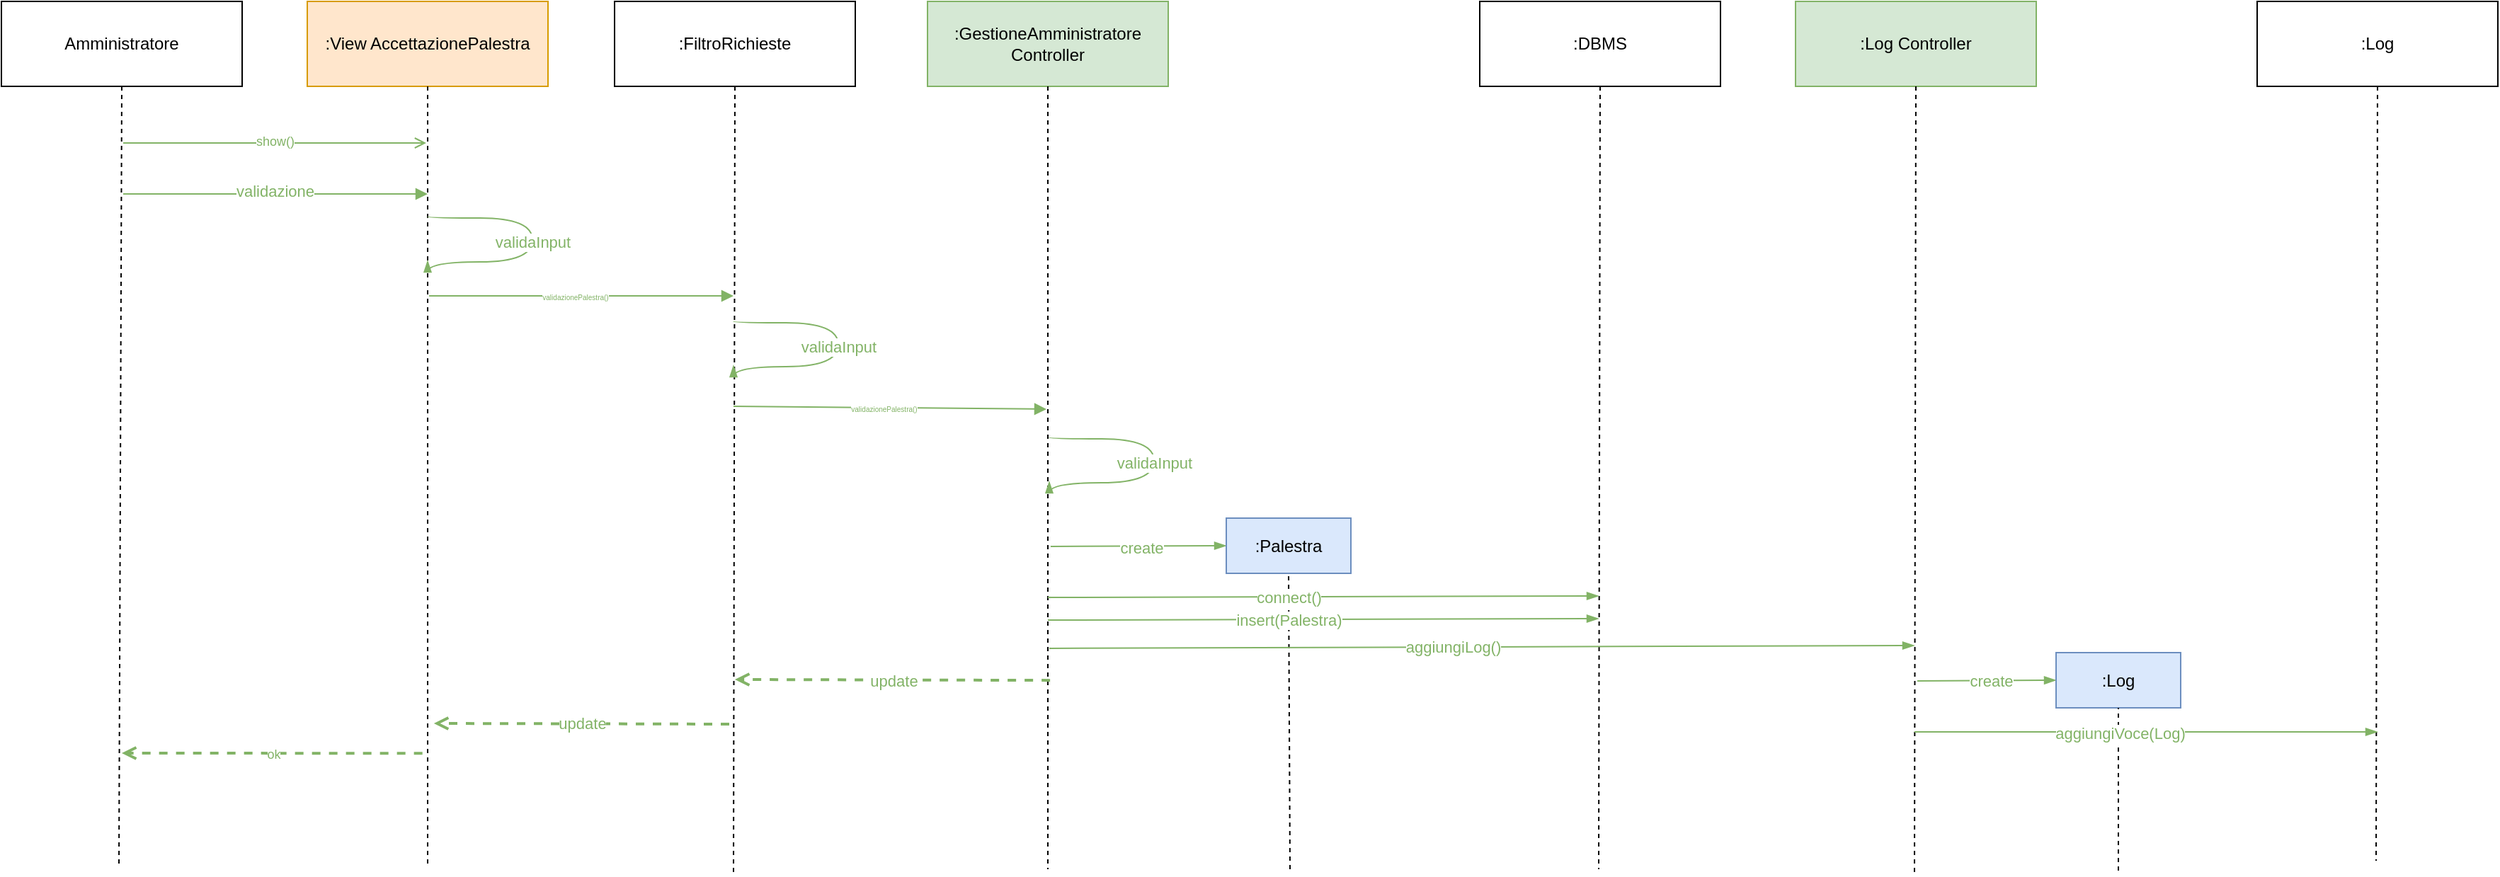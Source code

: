 <mxfile version="24.5.4" type="github">
  <diagram name="Page-1" id="gF6UFK7chyScmTmYwceF">
    <mxGraphModel dx="1685" dy="981" grid="0" gridSize="10" guides="1" tooltips="1" connect="1" arrows="1" fold="1" page="0" pageScale="1" pageWidth="850" pageHeight="1100" math="0" shadow="0">
      <root>
        <mxCell id="0" />
        <mxCell id="1" parent="0" />
        <mxCell id="C3ymOm5gCoxCKybidC8n-1" value=":View AccettazionePalestra" style="rounded=0;whiteSpace=wrap;html=1;fillColor=#ffe6cc;strokeColor=#d79b00;" parent="1" vertex="1">
          <mxGeometry x="256" y="40" width="170" height="60" as="geometry" />
        </mxCell>
        <mxCell id="C3ymOm5gCoxCKybidC8n-2" value="Amministratore" style="rounded=0;whiteSpace=wrap;html=1;" parent="1" vertex="1">
          <mxGeometry x="40" y="40" width="170" height="60" as="geometry" />
        </mxCell>
        <mxCell id="C3ymOm5gCoxCKybidC8n-3" value=":GestioneAmministratore Controller" style="rounded=0;whiteSpace=wrap;html=1;fillColor=#d5e8d4;strokeColor=#82b366;" parent="1" vertex="1">
          <mxGeometry x="694" y="40" width="170" height="60" as="geometry" />
        </mxCell>
        <mxCell id="C3ymOm5gCoxCKybidC8n-4" value="" style="endArrow=none;dashed=1;html=1;rounded=0;exitX=0.5;exitY=1;exitDx=0;exitDy=0;" parent="1" source="C3ymOm5gCoxCKybidC8n-2" edge="1">
          <mxGeometry width="50" height="50" relative="1" as="geometry">
            <mxPoint x="312" y="249" as="sourcePoint" />
            <mxPoint x="123" y="651" as="targetPoint" />
          </mxGeometry>
        </mxCell>
        <mxCell id="C3ymOm5gCoxCKybidC8n-5" value="" style="endArrow=none;dashed=1;html=1;rounded=0;exitX=0.5;exitY=1;exitDx=0;exitDy=0;" parent="1" source="C3ymOm5gCoxCKybidC8n-1" edge="1">
          <mxGeometry width="50" height="50" relative="1" as="geometry">
            <mxPoint x="341.5" y="104" as="sourcePoint" />
            <mxPoint x="341" y="652" as="targetPoint" />
          </mxGeometry>
        </mxCell>
        <mxCell id="C3ymOm5gCoxCKybidC8n-6" value="" style="endArrow=none;dashed=1;html=1;rounded=0;exitX=0.5;exitY=1;exitDx=0;exitDy=0;" parent="1" source="C3ymOm5gCoxCKybidC8n-3" edge="1">
          <mxGeometry width="50" height="50" relative="1" as="geometry">
            <mxPoint x="779.5" y="104" as="sourcePoint" />
            <mxPoint x="779" y="653" as="targetPoint" />
          </mxGeometry>
        </mxCell>
        <mxCell id="C3ymOm5gCoxCKybidC8n-7" value="" style="endArrow=open;html=1;rounded=0;endFill=0;fillColor=#d5e8d4;strokeColor=#82b366;" parent="1" edge="1">
          <mxGeometry width="50" height="50" relative="1" as="geometry">
            <mxPoint x="126" y="140" as="sourcePoint" />
            <mxPoint x="340" y="140" as="targetPoint" />
          </mxGeometry>
        </mxCell>
        <mxCell id="C3ymOm5gCoxCKybidC8n-8" value="&lt;font color=&quot;#82b366&quot; style=&quot;font-size: 9px;&quot;&gt;show()&lt;/font&gt;" style="edgeLabel;html=1;align=center;verticalAlign=middle;resizable=0;points=[];" parent="C3ymOm5gCoxCKybidC8n-7" vertex="1" connectable="0">
          <mxGeometry x="-0.004" y="2" relative="1" as="geometry">
            <mxPoint as="offset" />
          </mxGeometry>
        </mxCell>
        <mxCell id="C3ymOm5gCoxCKybidC8n-11" value="" style="endArrow=block;html=1;rounded=0;endFill=1;fillColor=#d5e8d4;strokeColor=#82b366;" parent="1" edge="1">
          <mxGeometry width="50" height="50" relative="1" as="geometry">
            <mxPoint x="126" y="176" as="sourcePoint" />
            <mxPoint x="341" y="176" as="targetPoint" />
          </mxGeometry>
        </mxCell>
        <mxCell id="C3ymOm5gCoxCKybidC8n-12" value="&lt;font color=&quot;#82b366&quot;&gt;validazione&lt;/font&gt;" style="edgeLabel;html=1;align=center;verticalAlign=middle;resizable=0;points=[];" parent="C3ymOm5gCoxCKybidC8n-11" vertex="1" connectable="0">
          <mxGeometry x="-0.004" y="2" relative="1" as="geometry">
            <mxPoint as="offset" />
          </mxGeometry>
        </mxCell>
        <mxCell id="C3ymOm5gCoxCKybidC8n-13" value="" style="endArrow=block;html=1;rounded=0;endFill=1;fillColor=#d5e8d4;strokeColor=#82b366;" parent="1" edge="1">
          <mxGeometry width="50" height="50" relative="1" as="geometry">
            <mxPoint x="342" y="248" as="sourcePoint" />
            <mxPoint x="557" y="248" as="targetPoint" />
          </mxGeometry>
        </mxCell>
        <mxCell id="C3ymOm5gCoxCKybidC8n-14" value="&lt;font color=&quot;#82b366&quot; style=&quot;font-size: 5px;&quot;&gt;validazionePalestra()&lt;/font&gt;" style="edgeLabel;html=1;align=center;verticalAlign=middle;resizable=0;points=[];" parent="C3ymOm5gCoxCKybidC8n-13" vertex="1" connectable="0">
          <mxGeometry x="-0.042" y="1" relative="1" as="geometry">
            <mxPoint as="offset" />
          </mxGeometry>
        </mxCell>
        <mxCell id="C3ymOm5gCoxCKybidC8n-22" value="" style="endArrow=open;dashed=1;html=1;strokeWidth=2;rounded=0;fillColor=#d5e8d4;strokeColor=#82b366;endFill=0;exitX=0.839;exitY=0.801;exitDx=0;exitDy=0;exitPerimeter=0;entryX=0.705;entryY=0.057;entryDx=0;entryDy=0;entryPerimeter=0;" parent="1" edge="1">
          <mxGeometry width="50" height="50" relative="1" as="geometry">
            <mxPoint x="554" y="550.493" as="sourcePoint" />
            <mxPoint x="345.43" y="550.005" as="targetPoint" />
          </mxGeometry>
        </mxCell>
        <mxCell id="C3ymOm5gCoxCKybidC8n-23" value="&lt;font color=&quot;#82b366&quot;&gt;update&lt;/font&gt;" style="edgeLabel;html=1;align=center;verticalAlign=middle;resizable=0;points=[];" parent="C3ymOm5gCoxCKybidC8n-22" vertex="1" connectable="0">
          <mxGeometry x="-0.005" relative="1" as="geometry">
            <mxPoint as="offset" />
          </mxGeometry>
        </mxCell>
        <mxCell id="C3ymOm5gCoxCKybidC8n-24" value="" style="endArrow=open;dashed=1;html=1;strokeWidth=2;rounded=0;fillColor=#d5e8d4;strokeColor=#82b366;endFill=0;exitX=0.884;exitY=0.867;exitDx=0;exitDy=0;exitPerimeter=0;" parent="1" edge="1">
          <mxGeometry width="50" height="50" relative="1" as="geometry">
            <mxPoint x="337.33" y="571.132" as="sourcePoint" />
            <mxPoint x="125" y="571" as="targetPoint" />
          </mxGeometry>
        </mxCell>
        <mxCell id="C3ymOm5gCoxCKybidC8n-25" value="&lt;font color=&quot;#82b366&quot; style=&quot;font-size: 9px;&quot;&gt;ok&lt;/font&gt;" style="edgeLabel;html=1;align=center;verticalAlign=middle;resizable=0;points=[];" parent="C3ymOm5gCoxCKybidC8n-24" vertex="1" connectable="0">
          <mxGeometry x="-0.005" relative="1" as="geometry">
            <mxPoint as="offset" />
          </mxGeometry>
        </mxCell>
        <mxCell id="C3ymOm5gCoxCKybidC8n-30" value="" style="endArrow=blockThin;html=1;rounded=0;endFill=1;edgeStyle=orthogonalEdgeStyle;curved=1;fillColor=#d5e8d4;strokeColor=#82b366;" parent="1" edge="1">
          <mxGeometry width="50" height="50" relative="1" as="geometry">
            <mxPoint x="341" y="192" as="sourcePoint" />
            <mxPoint x="341" y="223" as="targetPoint" />
            <Array as="points">
              <mxPoint x="415" y="193" />
              <mxPoint x="415" y="224" />
              <mxPoint x="341" y="224" />
            </Array>
          </mxGeometry>
        </mxCell>
        <mxCell id="C3ymOm5gCoxCKybidC8n-31" value="&lt;font color=&quot;#82b366&quot;&gt;validaInput&lt;/font&gt;" style="edgeLabel;html=1;align=center;verticalAlign=middle;resizable=0;points=[];" parent="C3ymOm5gCoxCKybidC8n-30" vertex="1" connectable="0">
          <mxGeometry x="0.011" relative="1" as="geometry">
            <mxPoint as="offset" />
          </mxGeometry>
        </mxCell>
        <mxCell id="C3ymOm5gCoxCKybidC8n-32" value=":FiltroRichieste" style="rounded=0;whiteSpace=wrap;html=1;" parent="1" vertex="1">
          <mxGeometry x="473" y="40" width="170" height="60" as="geometry" />
        </mxCell>
        <mxCell id="C3ymOm5gCoxCKybidC8n-33" value="" style="endArrow=none;dashed=1;html=1;rounded=0;exitX=0.5;exitY=1;exitDx=0;exitDy=0;" parent="1" source="C3ymOm5gCoxCKybidC8n-32" edge="1">
          <mxGeometry width="50" height="50" relative="1" as="geometry">
            <mxPoint x="745" y="249" as="sourcePoint" />
            <mxPoint x="557" y="655" as="targetPoint" />
          </mxGeometry>
        </mxCell>
        <mxCell id="C3ymOm5gCoxCKybidC8n-36" value="" style="endArrow=blockThin;html=1;rounded=0;endFill=1;edgeStyle=orthogonalEdgeStyle;curved=1;fillColor=#d5e8d4;strokeColor=#82b366;" parent="1" edge="1">
          <mxGeometry width="50" height="50" relative="1" as="geometry">
            <mxPoint x="557" y="266" as="sourcePoint" />
            <mxPoint x="557" y="297" as="targetPoint" />
            <Array as="points">
              <mxPoint x="631" y="267" />
              <mxPoint x="631" y="298" />
              <mxPoint x="557" y="298" />
            </Array>
          </mxGeometry>
        </mxCell>
        <mxCell id="C3ymOm5gCoxCKybidC8n-37" value="&lt;font color=&quot;#82b366&quot;&gt;validaInput&lt;/font&gt;" style="edgeLabel;html=1;align=center;verticalAlign=middle;resizable=0;points=[];" parent="C3ymOm5gCoxCKybidC8n-36" vertex="1" connectable="0">
          <mxGeometry x="0.011" relative="1" as="geometry">
            <mxPoint as="offset" />
          </mxGeometry>
        </mxCell>
        <mxCell id="0QcMkQ8UB5laKc1hqfce-1" value="" style="endArrow=block;html=1;rounded=0;endFill=1;fillColor=#d5e8d4;strokeColor=#82b366;" edge="1" parent="1">
          <mxGeometry width="50" height="50" relative="1" as="geometry">
            <mxPoint x="557" y="326" as="sourcePoint" />
            <mxPoint x="778" y="328" as="targetPoint" />
          </mxGeometry>
        </mxCell>
        <mxCell id="0QcMkQ8UB5laKc1hqfce-2" value="&lt;font color=&quot;#82b366&quot; style=&quot;font-size: 5px;&quot;&gt;validazionePalestra()&lt;/font&gt;" style="edgeLabel;html=1;align=center;verticalAlign=middle;resizable=0;points=[];" vertex="1" connectable="0" parent="0QcMkQ8UB5laKc1hqfce-1">
          <mxGeometry x="-0.042" y="1" relative="1" as="geometry">
            <mxPoint as="offset" />
          </mxGeometry>
        </mxCell>
        <mxCell id="0QcMkQ8UB5laKc1hqfce-3" value="" style="endArrow=blockThin;html=1;rounded=0;endFill=1;edgeStyle=orthogonalEdgeStyle;curved=1;fillColor=#d5e8d4;strokeColor=#82b366;" edge="1" parent="1">
          <mxGeometry width="50" height="50" relative="1" as="geometry">
            <mxPoint x="780" y="348" as="sourcePoint" />
            <mxPoint x="780" y="379" as="targetPoint" />
            <Array as="points">
              <mxPoint x="854" y="349" />
              <mxPoint x="854" y="380" />
              <mxPoint x="780" y="380" />
            </Array>
          </mxGeometry>
        </mxCell>
        <mxCell id="0QcMkQ8UB5laKc1hqfce-4" value="&lt;font color=&quot;#82b366&quot;&gt;validaInput&lt;/font&gt;" style="edgeLabel;html=1;align=center;verticalAlign=middle;resizable=0;points=[];" vertex="1" connectable="0" parent="0QcMkQ8UB5laKc1hqfce-3">
          <mxGeometry x="0.011" relative="1" as="geometry">
            <mxPoint as="offset" />
          </mxGeometry>
        </mxCell>
        <mxCell id="0QcMkQ8UB5laKc1hqfce-5" value=":DBMS" style="rounded=0;whiteSpace=wrap;html=1;" vertex="1" parent="1">
          <mxGeometry x="1084" y="40" width="170" height="60" as="geometry" />
        </mxCell>
        <mxCell id="0QcMkQ8UB5laKc1hqfce-6" value="" style="endArrow=none;dashed=1;html=1;rounded=0;exitX=0.5;exitY=1;exitDx=0;exitDy=0;" edge="1" source="0QcMkQ8UB5laKc1hqfce-5" parent="1">
          <mxGeometry width="50" height="50" relative="1" as="geometry">
            <mxPoint x="1356" y="249" as="sourcePoint" />
            <mxPoint x="1168" y="653" as="targetPoint" />
          </mxGeometry>
        </mxCell>
        <mxCell id="0QcMkQ8UB5laKc1hqfce-7" value="" style="endArrow=blockThin;html=1;rounded=0;endFill=1;fillColor=#d5e8d4;strokeColor=#82b366;entryX=0;entryY=0.5;entryDx=0;entryDy=0;" edge="1" parent="1" target="0QcMkQ8UB5laKc1hqfce-9">
          <mxGeometry width="50" height="50" relative="1" as="geometry">
            <mxPoint x="781" y="425" as="sourcePoint" />
            <mxPoint x="901" y="425" as="targetPoint" />
          </mxGeometry>
        </mxCell>
        <mxCell id="0QcMkQ8UB5laKc1hqfce-8" value="&lt;font color=&quot;#82b366&quot;&gt;create&lt;/font&gt;" style="edgeLabel;html=1;align=center;verticalAlign=middle;resizable=0;points=[];" vertex="1" connectable="0" parent="0QcMkQ8UB5laKc1hqfce-7">
          <mxGeometry x="0.029" y="-1" relative="1" as="geometry">
            <mxPoint as="offset" />
          </mxGeometry>
        </mxCell>
        <mxCell id="0QcMkQ8UB5laKc1hqfce-9" value=":Palestra" style="rounded=0;whiteSpace=wrap;html=1;fillColor=#dae8fc;strokeColor=#6c8ebf;" vertex="1" parent="1">
          <mxGeometry x="905" y="405" width="88" height="39" as="geometry" />
        </mxCell>
        <mxCell id="0QcMkQ8UB5laKc1hqfce-10" value="" style="endArrow=none;dashed=1;html=1;rounded=0;entryX=0.5;entryY=1;entryDx=0;entryDy=0;" edge="1" parent="1" target="0QcMkQ8UB5laKc1hqfce-9">
          <mxGeometry width="50" height="50" relative="1" as="geometry">
            <mxPoint x="950" y="653" as="sourcePoint" />
            <mxPoint x="984" y="524" as="targetPoint" />
          </mxGeometry>
        </mxCell>
        <mxCell id="0QcMkQ8UB5laKc1hqfce-11" value="" style="endArrow=blockThin;html=1;rounded=0;endFill=1;fillColor=#d5e8d4;strokeColor=#82b366;" edge="1" parent="1">
          <mxGeometry width="50" height="50" relative="1" as="geometry">
            <mxPoint x="779" y="461" as="sourcePoint" />
            <mxPoint x="1168" y="460" as="targetPoint" />
          </mxGeometry>
        </mxCell>
        <mxCell id="0QcMkQ8UB5laKc1hqfce-12" value="&lt;font color=&quot;#82b366&quot;&gt;connect()&lt;/font&gt;" style="edgeLabel;html=1;align=center;verticalAlign=middle;resizable=0;points=[];" vertex="1" connectable="0" parent="0QcMkQ8UB5laKc1hqfce-11">
          <mxGeometry x="0.029" y="-1" relative="1" as="geometry">
            <mxPoint x="-30" y="-1" as="offset" />
          </mxGeometry>
        </mxCell>
        <mxCell id="0QcMkQ8UB5laKc1hqfce-13" value="" style="endArrow=blockThin;html=1;rounded=0;endFill=1;fillColor=#d5e8d4;strokeColor=#82b366;" edge="1" parent="1">
          <mxGeometry width="50" height="50" relative="1" as="geometry">
            <mxPoint x="779" y="477" as="sourcePoint" />
            <mxPoint x="1168" y="476" as="targetPoint" />
          </mxGeometry>
        </mxCell>
        <mxCell id="0QcMkQ8UB5laKc1hqfce-14" value="&lt;font color=&quot;#82b366&quot;&gt;insert(Palestra)&lt;/font&gt;" style="edgeLabel;html=1;align=center;verticalAlign=middle;resizable=0;points=[];" vertex="1" connectable="0" parent="0QcMkQ8UB5laKc1hqfce-13">
          <mxGeometry x="0.029" y="-1" relative="1" as="geometry">
            <mxPoint x="-30" y="-1" as="offset" />
          </mxGeometry>
        </mxCell>
        <mxCell id="0QcMkQ8UB5laKc1hqfce-15" value=":Log Controller" style="rounded=0;whiteSpace=wrap;html=1;fillColor=#d5e8d4;strokeColor=#82b366;" vertex="1" parent="1">
          <mxGeometry x="1307" y="40" width="170" height="60" as="geometry" />
        </mxCell>
        <mxCell id="0QcMkQ8UB5laKc1hqfce-16" value="" style="endArrow=none;dashed=1;html=1;rounded=0;exitX=0.5;exitY=1;exitDx=0;exitDy=0;" edge="1" source="0QcMkQ8UB5laKc1hqfce-15" parent="1">
          <mxGeometry width="50" height="50" relative="1" as="geometry">
            <mxPoint x="1579" y="249" as="sourcePoint" />
            <mxPoint x="1391" y="656" as="targetPoint" />
          </mxGeometry>
        </mxCell>
        <mxCell id="0QcMkQ8UB5laKc1hqfce-17" value="" style="endArrow=blockThin;html=1;rounded=0;endFill=1;fillColor=#d5e8d4;strokeColor=#82b366;" edge="1" parent="1">
          <mxGeometry width="50" height="50" relative="1" as="geometry">
            <mxPoint x="780" y="497" as="sourcePoint" />
            <mxPoint x="1391" y="495" as="targetPoint" />
          </mxGeometry>
        </mxCell>
        <mxCell id="0QcMkQ8UB5laKc1hqfce-18" value="&lt;font color=&quot;#82b366&quot;&gt;aggiungiLog()&lt;/font&gt;" style="edgeLabel;html=1;align=center;verticalAlign=middle;resizable=0;points=[];" vertex="1" connectable="0" parent="0QcMkQ8UB5laKc1hqfce-17">
          <mxGeometry x="0.029" y="-1" relative="1" as="geometry">
            <mxPoint x="-30" y="-1" as="offset" />
          </mxGeometry>
        </mxCell>
        <mxCell id="0QcMkQ8UB5laKc1hqfce-21" value=":Log" style="rounded=0;whiteSpace=wrap;html=1;" vertex="1" parent="1">
          <mxGeometry x="1633" y="40" width="170" height="60" as="geometry" />
        </mxCell>
        <mxCell id="0QcMkQ8UB5laKc1hqfce-22" value="" style="endArrow=none;dashed=1;html=1;rounded=0;exitX=0.5;exitY=1;exitDx=0;exitDy=0;" edge="1" source="0QcMkQ8UB5laKc1hqfce-21" parent="1">
          <mxGeometry width="50" height="50" relative="1" as="geometry">
            <mxPoint x="1905" y="249" as="sourcePoint" />
            <mxPoint x="1717" y="647" as="targetPoint" />
          </mxGeometry>
        </mxCell>
        <mxCell id="0QcMkQ8UB5laKc1hqfce-28" value="" style="endArrow=blockThin;html=1;rounded=0;endFill=1;fillColor=#d5e8d4;strokeColor=#82b366;entryX=0;entryY=0.5;entryDx=0;entryDy=0;" edge="1" parent="1" target="0QcMkQ8UB5laKc1hqfce-30">
          <mxGeometry width="50" height="50" relative="1" as="geometry">
            <mxPoint x="1393" y="520" as="sourcePoint" />
            <mxPoint x="1485" y="520" as="targetPoint" />
          </mxGeometry>
        </mxCell>
        <mxCell id="0QcMkQ8UB5laKc1hqfce-31" value="&lt;font color=&quot;#82b366&quot;&gt;create&lt;/font&gt;" style="edgeLabel;html=1;align=center;verticalAlign=middle;resizable=0;points=[];" vertex="1" connectable="0" parent="0QcMkQ8UB5laKc1hqfce-28">
          <mxGeometry x="0.054" relative="1" as="geometry">
            <mxPoint as="offset" />
          </mxGeometry>
        </mxCell>
        <mxCell id="0QcMkQ8UB5laKc1hqfce-30" value=":Log" style="rounded=0;whiteSpace=wrap;html=1;fillColor=#dae8fc;strokeColor=#6c8ebf;" vertex="1" parent="1">
          <mxGeometry x="1491" y="500" width="88" height="39" as="geometry" />
        </mxCell>
        <mxCell id="0QcMkQ8UB5laKc1hqfce-32" value="" style="endArrow=none;dashed=1;html=1;rounded=0;entryX=0.5;entryY=1;entryDx=0;entryDy=0;" edge="1" parent="1" target="0QcMkQ8UB5laKc1hqfce-30">
          <mxGeometry width="50" height="50" relative="1" as="geometry">
            <mxPoint x="1535" y="654" as="sourcePoint" />
            <mxPoint x="1578" y="600" as="targetPoint" />
          </mxGeometry>
        </mxCell>
        <mxCell id="0QcMkQ8UB5laKc1hqfce-33" value="" style="endArrow=blockThin;html=1;rounded=0;endFill=1;fillColor=#d5e8d4;strokeColor=#82b366;" edge="1" parent="1">
          <mxGeometry width="50" height="50" relative="1" as="geometry">
            <mxPoint x="1391" y="556" as="sourcePoint" />
            <mxPoint x="1718" y="556" as="targetPoint" />
          </mxGeometry>
        </mxCell>
        <mxCell id="0QcMkQ8UB5laKc1hqfce-34" value="&lt;font color=&quot;#82b366&quot;&gt;aggiungiVoce(Log)&lt;/font&gt;" style="edgeLabel;html=1;align=center;verticalAlign=middle;resizable=0;points=[];" vertex="1" connectable="0" parent="0QcMkQ8UB5laKc1hqfce-33">
          <mxGeometry x="0.054" relative="1" as="geometry">
            <mxPoint x="-28" y="1" as="offset" />
          </mxGeometry>
        </mxCell>
        <mxCell id="0QcMkQ8UB5laKc1hqfce-35" value="" style="endArrow=open;dashed=1;html=1;strokeWidth=2;rounded=0;fillColor=#d5e8d4;strokeColor=#82b366;endFill=0;exitX=0.839;exitY=0.801;exitDx=0;exitDy=0;exitPerimeter=0;" edge="1" parent="1">
          <mxGeometry width="50" height="50" relative="1" as="geometry">
            <mxPoint x="780.57" y="519.57" as="sourcePoint" />
            <mxPoint x="558" y="519" as="targetPoint" />
          </mxGeometry>
        </mxCell>
        <mxCell id="0QcMkQ8UB5laKc1hqfce-36" value="&lt;font color=&quot;#82b366&quot;&gt;update&lt;/font&gt;" style="edgeLabel;html=1;align=center;verticalAlign=middle;resizable=0;points=[];" vertex="1" connectable="0" parent="0QcMkQ8UB5laKc1hqfce-35">
          <mxGeometry x="-0.005" relative="1" as="geometry">
            <mxPoint as="offset" />
          </mxGeometry>
        </mxCell>
      </root>
    </mxGraphModel>
  </diagram>
</mxfile>
